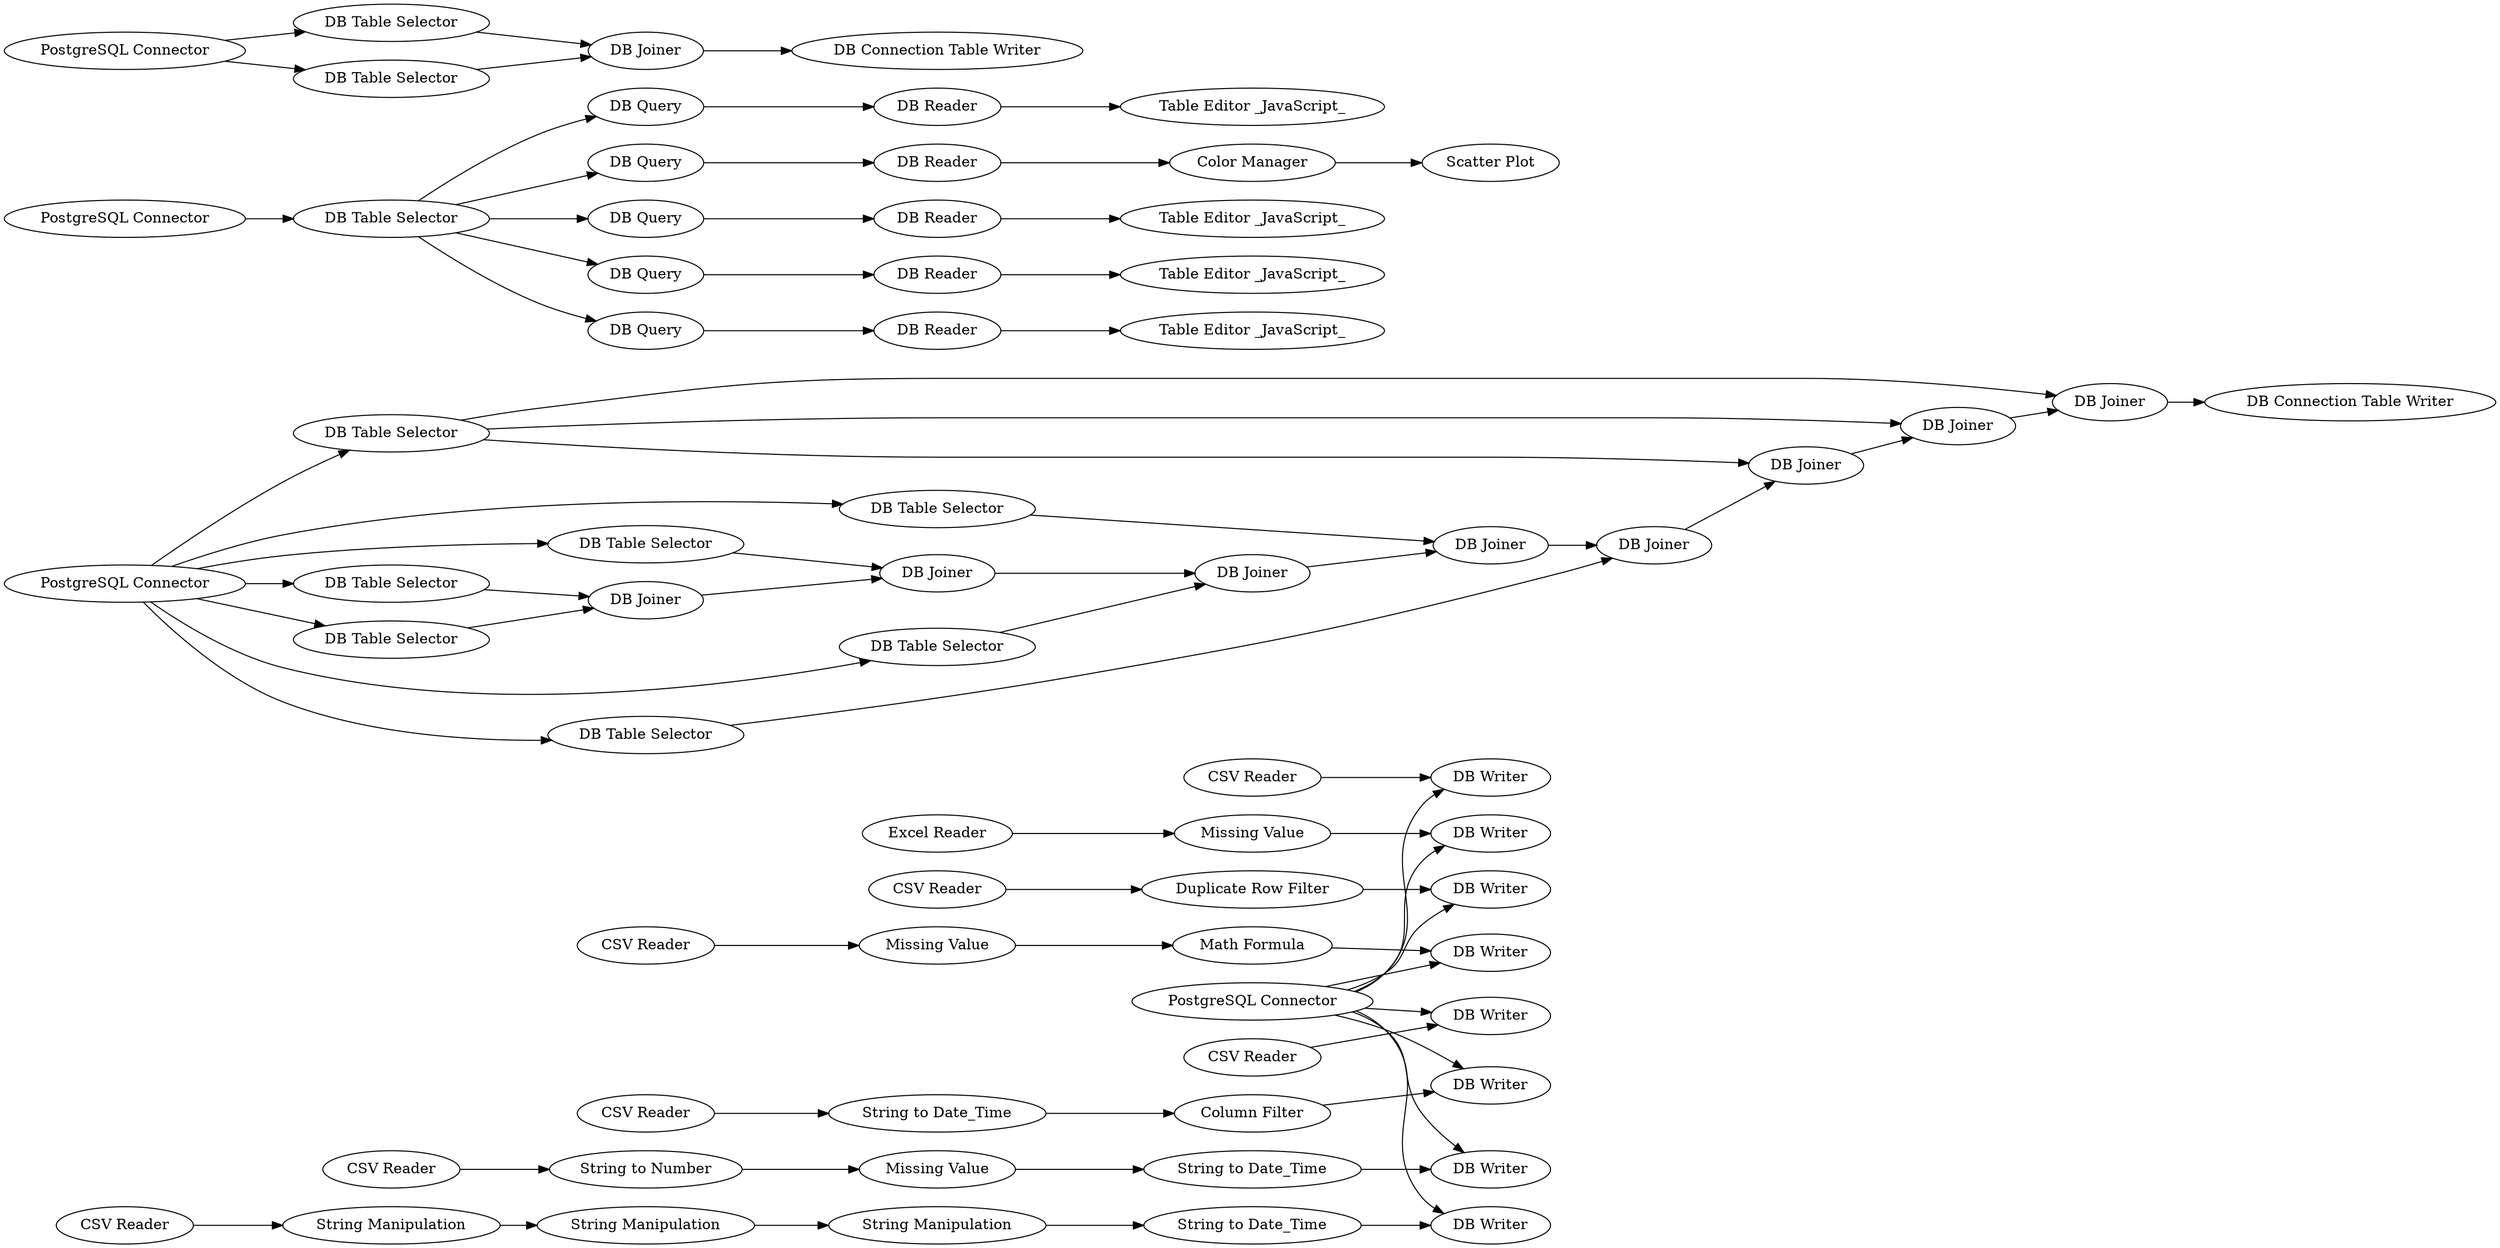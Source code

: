 digraph {
	"7495457197084875706_2" [label="CSV Reader"]
	"7495457197084875706_79" [label="DB Table Selector"]
	"7495457197084875706_62" [label="DB Table Selector"]
	"7495457197084875706_55" [label="DB Table Selector"]
	"7495457197084875706_107" [label="Scatter Plot"]
	"7495457197084875706_82" [label="DB Joiner"]
	"7495457197084875706_35" [label="DB Writer"]
	"7495457197084875706_33" [label="Missing Value"]
	"7495457197084875706_42" [label="DB Writer"]
	"7495457197084875706_56" [label="DB Table Selector"]
	"7495457197084875706_72" [label="Column Filter"]
	"7495457197084875706_108" [label="DB Query"]
	"7495457197084875706_38" [label="DB Writer"]
	"7495457197084875706_81" [label="DB Joiner"]
	"7495457197084875706_51" [label="DB Connection Table Writer"]
	"7495457197084875706_76" [label="DB Joiner"]
	"7495457197084875706_40" [label="DB Writer"]
	"7495457197084875706_30" [label="Excel Reader"]
	"7495457197084875706_37" [label="DB Writer"]
	"7495457197084875706_103" [label="DB Reader"]
	"7495457197084875706_12" [label="String to Date_Time"]
	"7495457197084875706_6" [label="CSV Reader"]
	"7495457197084875706_13" [label="String Manipulation"]
	"7495457197084875706_20" [label="Missing Value"]
	"7495457197084875706_43" [label="DB Writer"]
	"7495457197084875706_1" [label="CSV Reader"]
	"7495457197084875706_50" [label="DB Table Selector"]
	"7495457197084875706_73" [label="DB Joiner"]
	"7495457197084875706_61" [label="DB Joiner"]
	"7495457197084875706_4" [label="CSV Reader"]
	"7495457197084875706_78" [label="DB Joiner"]
	"7495457197084875706_29" [label="CSV Reader"]
	"7495457197084875706_80" [label="DB Joiner"]
	"7495457197084875706_115" [label="Table Editor _JavaScript_"]
	"7495457197084875706_60" [label="DB Table Selector"]
	"7495457197084875706_39" [label="DB Writer"]
	"7495457197084875706_89" [label="DB Reader"]
	"7495457197084875706_75" [label="DB Table Selector"]
	"7495457197084875706_45" [label="Math Formula"]
	"7495457197084875706_88" [label="DB Query"]
	"7495457197084875706_106" [label="Color Manager"]
	"7495457197084875706_14" [label="String Manipulation"]
	"7495457197084875706_49" [label="PostgreSQL Connector"]
	"7495457197084875706_111" [label="DB Reader"]
	"7495457197084875706_109" [label="DB Query"]
	"7495457197084875706_110" [label="DB Reader"]
	"7495457197084875706_113" [label="Table Editor _JavaScript_"]
	"7495457197084875706_41" [label="DB Writer"]
	"7495457197084875706_47" [label="DB Joiner"]
	"7495457197084875706_84" [label="PostgreSQL Connector"]
	"7495457197084875706_83" [label="DB Connection Table Writer"]
	"7495457197084875706_101" [label="DB Query"]
	"7495457197084875706_105" [label="DB Reader"]
	"7495457197084875706_64" [label="String to Date_Time"]
	"7495457197084875706_19" [label="String to Number"]
	"7495457197084875706_48" [label="DB Table Selector"]
	"7495457197084875706_11" [label="Duplicate Row Filter"]
	"7495457197084875706_7" [label="Missing Value"]
	"7495457197084875706_5" [label="CSV Reader"]
	"7495457197084875706_53" [label="DB Table Selector"]
	"7495457197084875706_10" [label="String to Date_Time"]
	"7495457197084875706_112" [label="Table Editor _JavaScript_"]
	"7495457197084875706_67" [label="PostgreSQL Connector"]
	"7495457197084875706_34" [label="PostgreSQL Connector"]
	"7495457197084875706_114" [label="Table Editor _JavaScript_"]
	"7495457197084875706_104" [label="DB Query"]
	"7495457197084875706_77" [label="DB Joiner"]
	"7495457197084875706_15" [label="String Manipulation"]
	"7495457197084875706_3" [label="CSV Reader"]
	"7495457197084875706_85" [label="DB Table Selector"]
	"7495457197084875706_49" -> "7495457197084875706_56"
	"7495457197084875706_79" -> "7495457197084875706_81"
	"7495457197084875706_67" -> "7495457197084875706_50"
	"7495457197084875706_34" -> "7495457197084875706_37"
	"7495457197084875706_13" -> "7495457197084875706_14"
	"7495457197084875706_34" -> "7495457197084875706_35"
	"7495457197084875706_33" -> "7495457197084875706_35"
	"7495457197084875706_85" -> "7495457197084875706_101"
	"7495457197084875706_64" -> "7495457197084875706_72"
	"7495457197084875706_79" -> "7495457197084875706_80"
	"7495457197084875706_3" -> "7495457197084875706_19"
	"7495457197084875706_101" -> "7495457197084875706_103"
	"7495457197084875706_73" -> "7495457197084875706_76"
	"7495457197084875706_89" -> "7495457197084875706_106"
	"7495457197084875706_6" -> "7495457197084875706_11"
	"7495457197084875706_80" -> "7495457197084875706_81"
	"7495457197084875706_34" -> "7495457197084875706_41"
	"7495457197084875706_49" -> "7495457197084875706_62"
	"7495457197084875706_79" -> "7495457197084875706_82"
	"7495457197084875706_1" -> "7495457197084875706_37"
	"7495457197084875706_11" -> "7495457197084875706_42"
	"7495457197084875706_15" -> "7495457197084875706_12"
	"7495457197084875706_29" -> "7495457197084875706_64"
	"7495457197084875706_85" -> "7495457197084875706_108"
	"7495457197084875706_110" -> "7495457197084875706_114"
	"7495457197084875706_7" -> "7495457197084875706_45"
	"7495457197084875706_10" -> "7495457197084875706_39"
	"7495457197084875706_34" -> "7495457197084875706_38"
	"7495457197084875706_106" -> "7495457197084875706_107"
	"7495457197084875706_109" -> "7495457197084875706_111"
	"7495457197084875706_49" -> "7495457197084875706_53"
	"7495457197084875706_105" -> "7495457197084875706_113"
	"7495457197084875706_19" -> "7495457197084875706_20"
	"7495457197084875706_49" -> "7495457197084875706_79"
	"7495457197084875706_34" -> "7495457197084875706_39"
	"7495457197084875706_55" -> "7495457197084875706_61"
	"7495457197084875706_88" -> "7495457197084875706_89"
	"7495457197084875706_34" -> "7495457197084875706_43"
	"7495457197084875706_5" -> "7495457197084875706_13"
	"7495457197084875706_50" -> "7495457197084875706_47"
	"7495457197084875706_14" -> "7495457197084875706_15"
	"7495457197084875706_49" -> "7495457197084875706_55"
	"7495457197084875706_85" -> "7495457197084875706_104"
	"7495457197084875706_108" -> "7495457197084875706_110"
	"7495457197084875706_20" -> "7495457197084875706_10"
	"7495457197084875706_67" -> "7495457197084875706_48"
	"7495457197084875706_12" -> "7495457197084875706_41"
	"7495457197084875706_77" -> "7495457197084875706_61"
	"7495457197084875706_85" -> "7495457197084875706_88"
	"7495457197084875706_53" -> "7495457197084875706_73"
	"7495457197084875706_34" -> "7495457197084875706_40"
	"7495457197084875706_45" -> "7495457197084875706_40"
	"7495457197084875706_2" -> "7495457197084875706_38"
	"7495457197084875706_47" -> "7495457197084875706_51"
	"7495457197084875706_61" -> "7495457197084875706_78"
	"7495457197084875706_103" -> "7495457197084875706_112"
	"7495457197084875706_4" -> "7495457197084875706_7"
	"7495457197084875706_81" -> "7495457197084875706_82"
	"7495457197084875706_62" -> "7495457197084875706_78"
	"7495457197084875706_34" -> "7495457197084875706_42"
	"7495457197084875706_84" -> "7495457197084875706_85"
	"7495457197084875706_82" -> "7495457197084875706_83"
	"7495457197084875706_104" -> "7495457197084875706_105"
	"7495457197084875706_85" -> "7495457197084875706_109"
	"7495457197084875706_111" -> "7495457197084875706_115"
	"7495457197084875706_49" -> "7495457197084875706_60"
	"7495457197084875706_48" -> "7495457197084875706_47"
	"7495457197084875706_49" -> "7495457197084875706_75"
	"7495457197084875706_56" -> "7495457197084875706_76"
	"7495457197084875706_76" -> "7495457197084875706_77"
	"7495457197084875706_78" -> "7495457197084875706_80"
	"7495457197084875706_75" -> "7495457197084875706_73"
	"7495457197084875706_72" -> "7495457197084875706_43"
	"7495457197084875706_30" -> "7495457197084875706_33"
	"7495457197084875706_60" -> "7495457197084875706_77"
	rankdir=LR
}
